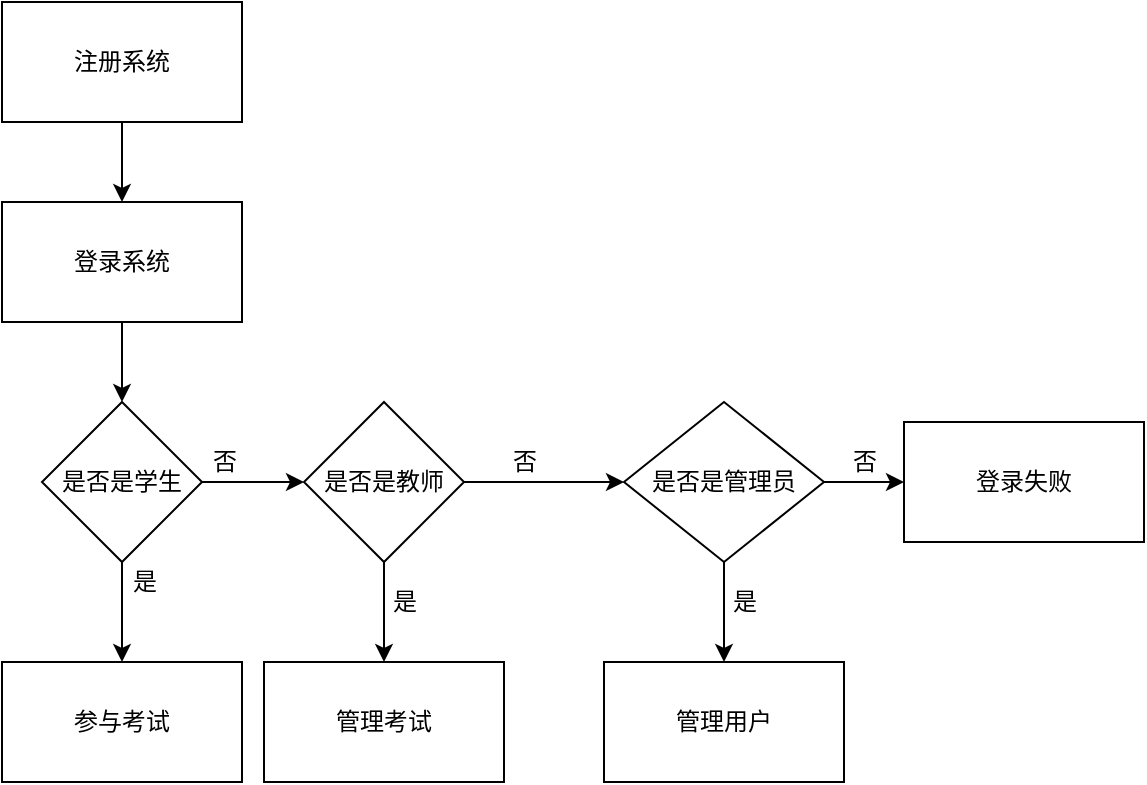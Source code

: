 <mxfile version="21.0.8" type="github">
  <diagram name="第 1 页" id="32VFLvZ1T-vlDh4lSs3o">
    <mxGraphModel dx="708" dy="331" grid="1" gridSize="10" guides="1" tooltips="1" connect="1" arrows="1" fold="1" page="1" pageScale="1" pageWidth="827" pageHeight="1169" math="0" shadow="0">
      <root>
        <mxCell id="0" />
        <mxCell id="1" parent="0" />
        <mxCell id="ZuUZkxST86tZRDuvkkrl-8" style="edgeStyle=orthogonalEdgeStyle;rounded=0;orthogonalLoop=1;jettySize=auto;html=1;exitX=0.5;exitY=1;exitDx=0;exitDy=0;entryX=0.5;entryY=0;entryDx=0;entryDy=0;" edge="1" parent="1" source="ZuUZkxST86tZRDuvkkrl-1" target="ZuUZkxST86tZRDuvkkrl-2">
          <mxGeometry relative="1" as="geometry" />
        </mxCell>
        <mxCell id="ZuUZkxST86tZRDuvkkrl-1" value="注册系统" style="rounded=0;whiteSpace=wrap;html=1;" vertex="1" parent="1">
          <mxGeometry x="229" y="60" width="120" height="60" as="geometry" />
        </mxCell>
        <mxCell id="ZuUZkxST86tZRDuvkkrl-9" style="edgeStyle=orthogonalEdgeStyle;rounded=0;orthogonalLoop=1;jettySize=auto;html=1;exitX=0.5;exitY=1;exitDx=0;exitDy=0;entryX=0.5;entryY=0;entryDx=0;entryDy=0;" edge="1" parent="1" source="ZuUZkxST86tZRDuvkkrl-2" target="ZuUZkxST86tZRDuvkkrl-3">
          <mxGeometry relative="1" as="geometry" />
        </mxCell>
        <mxCell id="ZuUZkxST86tZRDuvkkrl-2" value="登录系统" style="rounded=0;whiteSpace=wrap;html=1;" vertex="1" parent="1">
          <mxGeometry x="229" y="160" width="120" height="60" as="geometry" />
        </mxCell>
        <mxCell id="ZuUZkxST86tZRDuvkkrl-10" style="edgeStyle=orthogonalEdgeStyle;rounded=0;orthogonalLoop=1;jettySize=auto;html=1;exitX=0.5;exitY=1;exitDx=0;exitDy=0;entryX=0.5;entryY=0;entryDx=0;entryDy=0;" edge="1" parent="1" source="ZuUZkxST86tZRDuvkkrl-3" target="ZuUZkxST86tZRDuvkkrl-4">
          <mxGeometry relative="1" as="geometry" />
        </mxCell>
        <mxCell id="ZuUZkxST86tZRDuvkkrl-11" style="edgeStyle=orthogonalEdgeStyle;rounded=0;orthogonalLoop=1;jettySize=auto;html=1;exitX=1;exitY=0.5;exitDx=0;exitDy=0;entryX=0;entryY=0.5;entryDx=0;entryDy=0;" edge="1" parent="1" source="ZuUZkxST86tZRDuvkkrl-3" target="ZuUZkxST86tZRDuvkkrl-6">
          <mxGeometry relative="1" as="geometry" />
        </mxCell>
        <mxCell id="ZuUZkxST86tZRDuvkkrl-3" value="是否是学生" style="rhombus;whiteSpace=wrap;html=1;" vertex="1" parent="1">
          <mxGeometry x="249" y="260" width="80" height="80" as="geometry" />
        </mxCell>
        <mxCell id="ZuUZkxST86tZRDuvkkrl-4" value="参与考试" style="rounded=0;whiteSpace=wrap;html=1;" vertex="1" parent="1">
          <mxGeometry x="229" y="390" width="120" height="60" as="geometry" />
        </mxCell>
        <mxCell id="ZuUZkxST86tZRDuvkkrl-12" style="edgeStyle=orthogonalEdgeStyle;rounded=0;orthogonalLoop=1;jettySize=auto;html=1;exitX=1;exitY=0.5;exitDx=0;exitDy=0;" edge="1" parent="1" source="ZuUZkxST86tZRDuvkkrl-6" target="ZuUZkxST86tZRDuvkkrl-7">
          <mxGeometry relative="1" as="geometry" />
        </mxCell>
        <mxCell id="ZuUZkxST86tZRDuvkkrl-17" style="edgeStyle=orthogonalEdgeStyle;rounded=0;orthogonalLoop=1;jettySize=auto;html=1;" edge="1" parent="1" source="ZuUZkxST86tZRDuvkkrl-6" target="ZuUZkxST86tZRDuvkkrl-16">
          <mxGeometry relative="1" as="geometry" />
        </mxCell>
        <mxCell id="ZuUZkxST86tZRDuvkkrl-6" value="是否是教师" style="rhombus;whiteSpace=wrap;html=1;" vertex="1" parent="1">
          <mxGeometry x="380" y="260" width="80" height="80" as="geometry" />
        </mxCell>
        <mxCell id="ZuUZkxST86tZRDuvkkrl-20" style="edgeStyle=orthogonalEdgeStyle;rounded=0;orthogonalLoop=1;jettySize=auto;html=1;exitX=0.5;exitY=1;exitDx=0;exitDy=0;entryX=0.5;entryY=0;entryDx=0;entryDy=0;" edge="1" parent="1" source="ZuUZkxST86tZRDuvkkrl-7" target="ZuUZkxST86tZRDuvkkrl-19">
          <mxGeometry relative="1" as="geometry" />
        </mxCell>
        <mxCell id="ZuUZkxST86tZRDuvkkrl-23" style="edgeStyle=orthogonalEdgeStyle;rounded=0;orthogonalLoop=1;jettySize=auto;html=1;exitX=1;exitY=0.5;exitDx=0;exitDy=0;entryX=0;entryY=0.5;entryDx=0;entryDy=0;" edge="1" parent="1" source="ZuUZkxST86tZRDuvkkrl-7" target="ZuUZkxST86tZRDuvkkrl-22">
          <mxGeometry relative="1" as="geometry" />
        </mxCell>
        <mxCell id="ZuUZkxST86tZRDuvkkrl-7" value="是否是管理员" style="rhombus;whiteSpace=wrap;html=1;" vertex="1" parent="1">
          <mxGeometry x="540" y="260" width="100" height="80" as="geometry" />
        </mxCell>
        <mxCell id="ZuUZkxST86tZRDuvkkrl-13" value="否" style="text;html=1;align=center;verticalAlign=middle;resizable=0;points=[];autosize=1;strokeColor=none;fillColor=none;" vertex="1" parent="1">
          <mxGeometry x="320" y="275" width="40" height="30" as="geometry" />
        </mxCell>
        <mxCell id="ZuUZkxST86tZRDuvkkrl-14" value="否" style="text;html=1;align=center;verticalAlign=middle;resizable=0;points=[];autosize=1;strokeColor=none;fillColor=none;" vertex="1" parent="1">
          <mxGeometry x="470" y="275" width="40" height="30" as="geometry" />
        </mxCell>
        <mxCell id="ZuUZkxST86tZRDuvkkrl-15" value="是" style="text;html=1;align=center;verticalAlign=middle;resizable=0;points=[];autosize=1;strokeColor=none;fillColor=none;" vertex="1" parent="1">
          <mxGeometry x="280" y="335" width="40" height="30" as="geometry" />
        </mxCell>
        <mxCell id="ZuUZkxST86tZRDuvkkrl-16" value="管理考试" style="rounded=0;whiteSpace=wrap;html=1;" vertex="1" parent="1">
          <mxGeometry x="360" y="390" width="120" height="60" as="geometry" />
        </mxCell>
        <mxCell id="ZuUZkxST86tZRDuvkkrl-18" value="是" style="text;html=1;align=center;verticalAlign=middle;resizable=0;points=[];autosize=1;strokeColor=none;fillColor=none;" vertex="1" parent="1">
          <mxGeometry x="410" y="345" width="40" height="30" as="geometry" />
        </mxCell>
        <mxCell id="ZuUZkxST86tZRDuvkkrl-19" value="管理用户" style="rounded=0;whiteSpace=wrap;html=1;" vertex="1" parent="1">
          <mxGeometry x="530" y="390" width="120" height="60" as="geometry" />
        </mxCell>
        <mxCell id="ZuUZkxST86tZRDuvkkrl-21" value="是" style="text;html=1;align=center;verticalAlign=middle;resizable=0;points=[];autosize=1;strokeColor=none;fillColor=none;" vertex="1" parent="1">
          <mxGeometry x="580" y="345" width="40" height="30" as="geometry" />
        </mxCell>
        <mxCell id="ZuUZkxST86tZRDuvkkrl-22" value="登录失败" style="rounded=0;whiteSpace=wrap;html=1;" vertex="1" parent="1">
          <mxGeometry x="680" y="270" width="120" height="60" as="geometry" />
        </mxCell>
        <mxCell id="ZuUZkxST86tZRDuvkkrl-24" value="否" style="text;html=1;align=center;verticalAlign=middle;resizable=0;points=[];autosize=1;strokeColor=none;fillColor=none;" vertex="1" parent="1">
          <mxGeometry x="640" y="275" width="40" height="30" as="geometry" />
        </mxCell>
      </root>
    </mxGraphModel>
  </diagram>
</mxfile>
